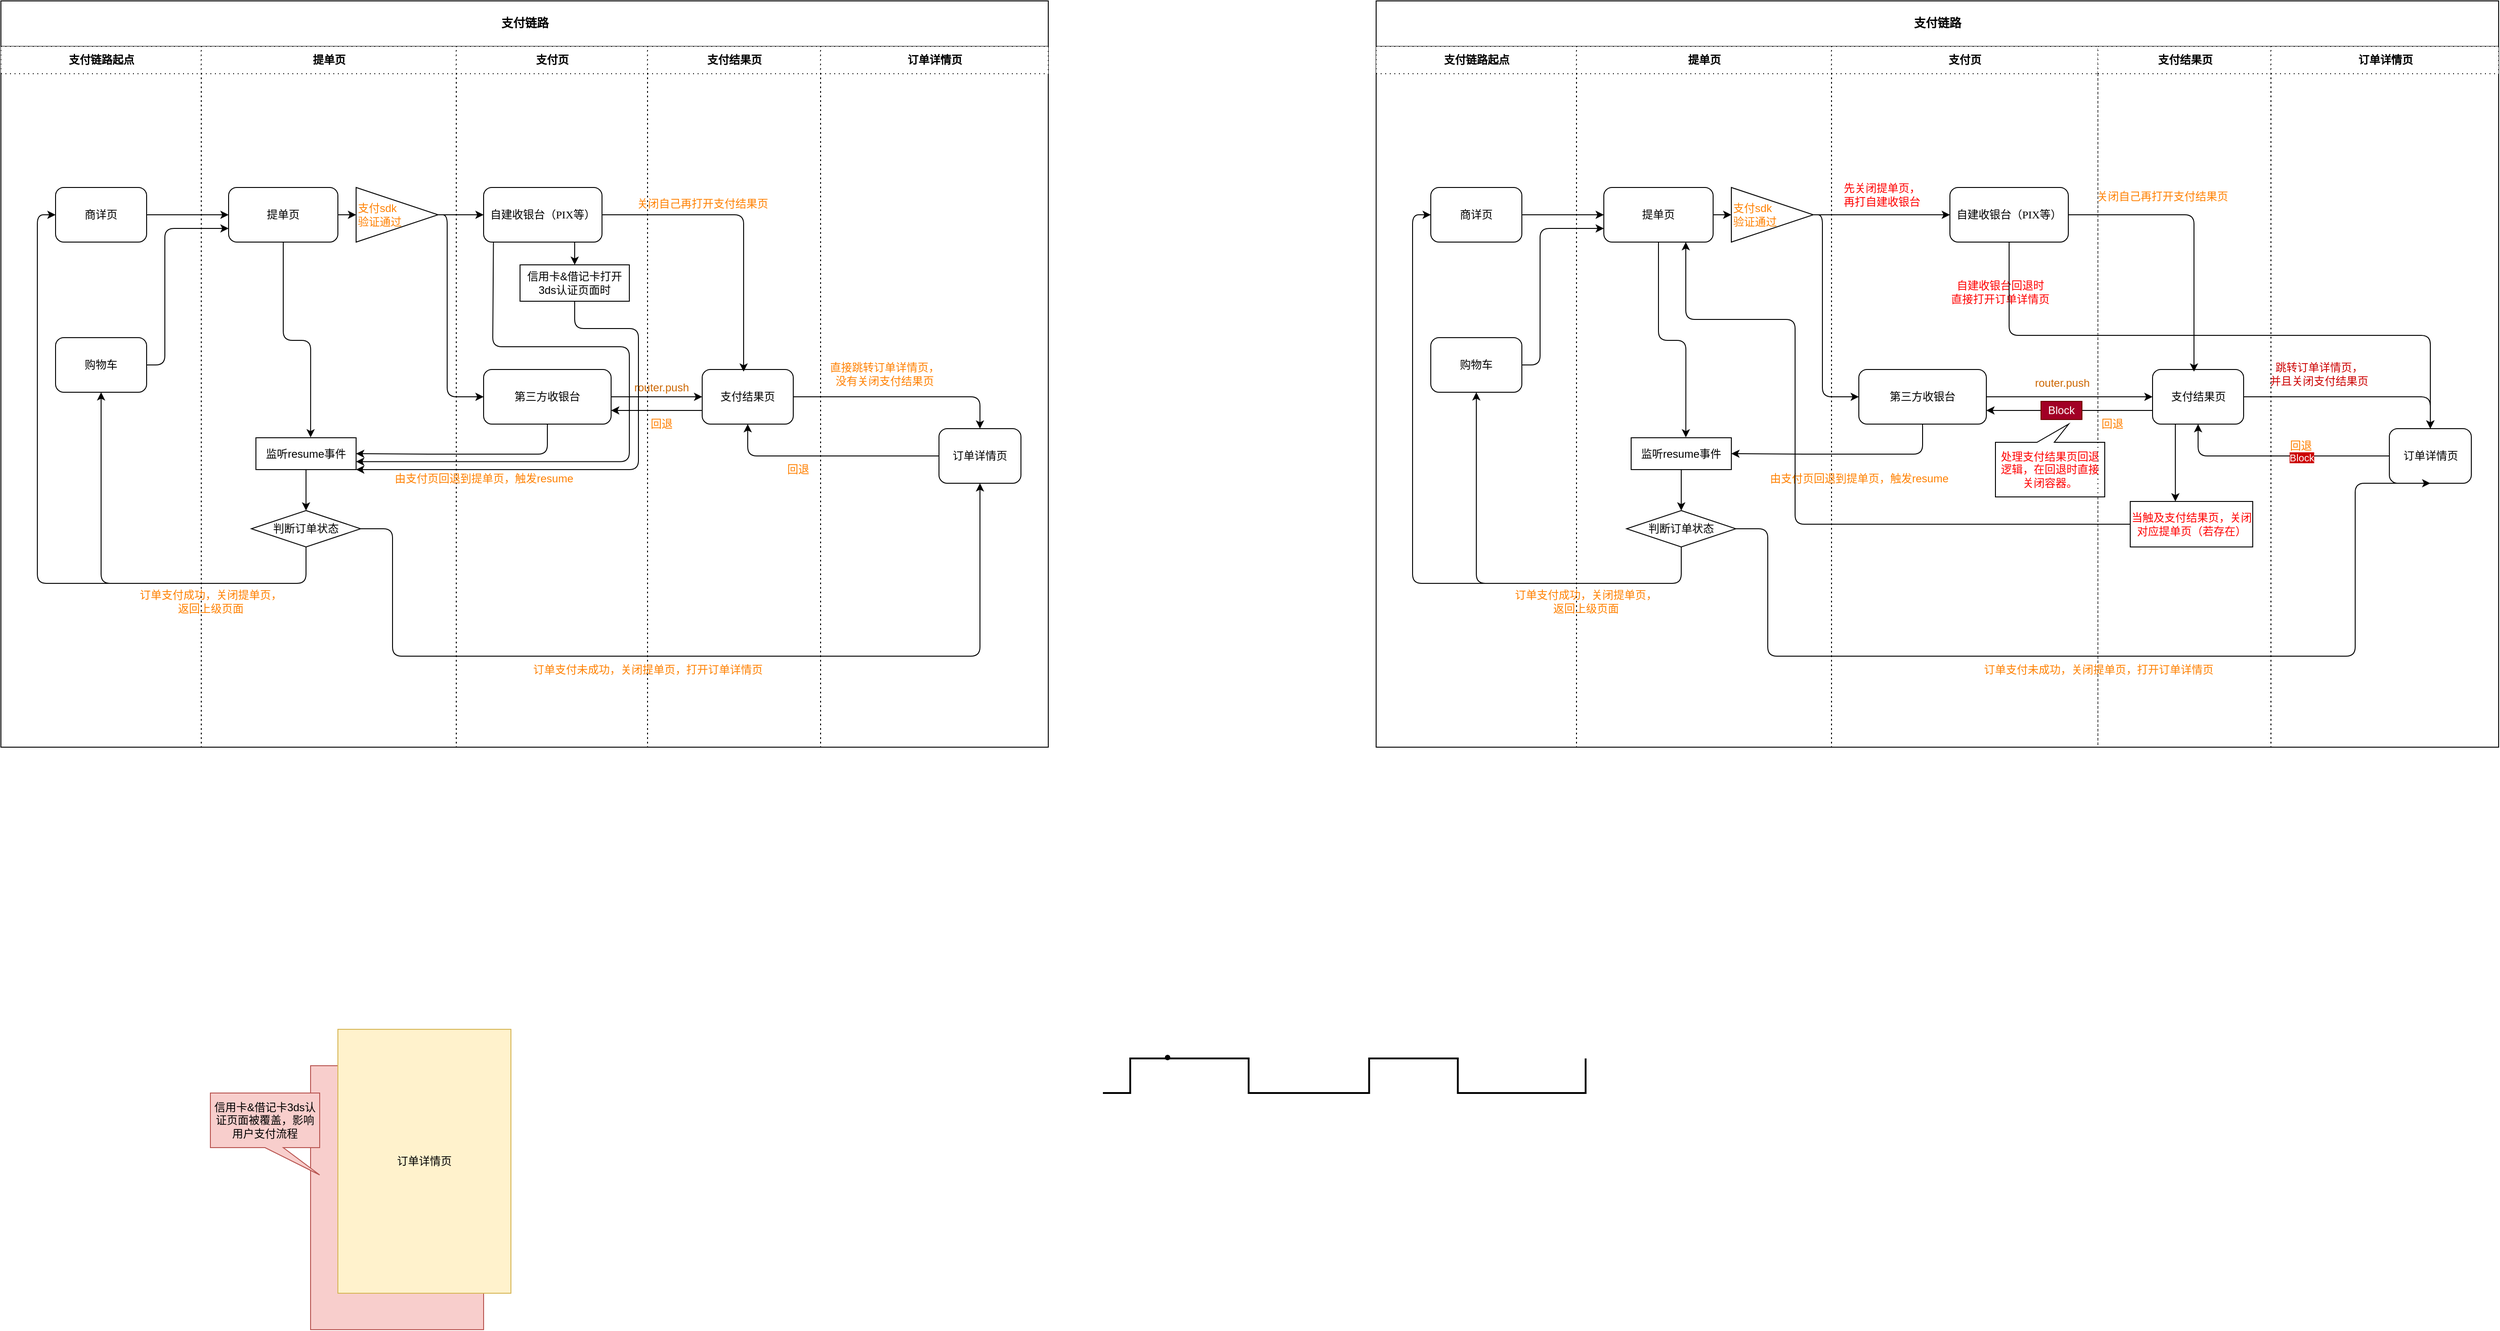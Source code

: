 <mxfile version="21.6.9" type="github">
  <diagram name="Page-1" id="74e2e168-ea6b-b213-b513-2b3c1d86103e">
    <mxGraphModel dx="1365" dy="828" grid="0" gridSize="10" guides="0" tooltips="1" connect="1" arrows="1" fold="1" page="1" pageScale="1" pageWidth="1100" pageHeight="850" background="none" math="0" shadow="0">
      <root>
        <mxCell id="0" />
        <mxCell id="1" parent="0" />
        <mxCell id="77e6c97f196da883-1" value="&lt;p style=&quot;line-height: 270%;&quot;&gt;&lt;font style=&quot;font-size: 13px;&quot;&gt;支付链路&lt;/font&gt;&lt;/p&gt;" style="swimlane;html=1;childLayout=stackLayout;startSize=50;rounded=0;shadow=0;labelBackgroundColor=none;strokeWidth=1;fontFamily=Verdana;fontSize=8;align=center;" parent="1" vertex="1">
          <mxGeometry x="80" y="150" width="1150" height="820" as="geometry">
            <mxRectangle x="70" y="40" width="70" height="20" as="alternateBounds" />
          </mxGeometry>
        </mxCell>
        <mxCell id="77e6c97f196da883-2" value="支付链路起点" style="swimlane;html=1;startSize=30;dashed=1;dashPattern=1 4;" parent="77e6c97f196da883-1" vertex="1">
          <mxGeometry y="50" width="220" height="770" as="geometry">
            <mxRectangle y="20" width="40" height="730" as="alternateBounds" />
          </mxGeometry>
        </mxCell>
        <mxCell id="77e6c97f196da883-10" value="&lt;font style=&quot;font-size: 12px;&quot;&gt;商详页&lt;/font&gt;" style="rounded=1;whiteSpace=wrap;html=1;shadow=0;labelBackgroundColor=none;strokeWidth=1;fontFamily=Verdana;fontSize=8;align=center;" parent="77e6c97f196da883-2" vertex="1">
          <mxGeometry x="60" y="155" width="100" height="60" as="geometry" />
        </mxCell>
        <mxCell id="P8WrUf40X3M7dqkF6_TZ-1" value="&lt;font style=&quot;font-size: 12px;&quot;&gt;购物车&lt;/font&gt;" style="rounded=1;whiteSpace=wrap;html=1;shadow=0;labelBackgroundColor=none;strokeWidth=1;fontFamily=Verdana;fontSize=8;align=center;" vertex="1" parent="77e6c97f196da883-2">
          <mxGeometry x="60" y="320" width="100" height="60" as="geometry" />
        </mxCell>
        <mxCell id="77e6c97f196da883-3" value="提单页" style="swimlane;html=1;startSize=30;dashed=1;dashPattern=1 4;" parent="77e6c97f196da883-1" vertex="1">
          <mxGeometry x="220" y="50" width="280" height="770" as="geometry" />
        </mxCell>
        <mxCell id="P8WrUf40X3M7dqkF6_TZ-40" style="edgeStyle=orthogonalEdgeStyle;rounded=1;orthogonalLoop=1;jettySize=auto;html=1;exitX=0.5;exitY=1;exitDx=0;exitDy=0;entryX=0.546;entryY=-0.01;entryDx=0;entryDy=0;entryPerimeter=0;" edge="1" parent="77e6c97f196da883-3" source="77e6c97f196da883-11" target="P8WrUf40X3M7dqkF6_TZ-5">
          <mxGeometry relative="1" as="geometry">
            <Array as="points">
              <mxPoint x="90" y="323" />
              <mxPoint x="120" y="323" />
            </Array>
          </mxGeometry>
        </mxCell>
        <mxCell id="77e6c97f196da883-11" value="&lt;font style=&quot;font-size: 12px;&quot;&gt;提单页&lt;/font&gt;" style="rounded=1;whiteSpace=wrap;html=1;shadow=0;labelBackgroundColor=none;strokeWidth=1;fontFamily=Verdana;fontSize=8;align=center;" parent="77e6c97f196da883-3" vertex="1">
          <mxGeometry x="30" y="155" width="120" height="60" as="geometry" />
        </mxCell>
        <mxCell id="P8WrUf40X3M7dqkF6_TZ-7" style="edgeStyle=orthogonalEdgeStyle;rounded=0;orthogonalLoop=1;jettySize=auto;html=1;exitX=0.5;exitY=1;exitDx=0;exitDy=0;entryX=0.5;entryY=0;entryDx=0;entryDy=0;" edge="1" parent="77e6c97f196da883-3" source="P8WrUf40X3M7dqkF6_TZ-5" target="P8WrUf40X3M7dqkF6_TZ-8">
          <mxGeometry relative="1" as="geometry">
            <mxPoint x="79.97" y="400.0" as="targetPoint" />
          </mxGeometry>
        </mxCell>
        <mxCell id="P8WrUf40X3M7dqkF6_TZ-5" value="监听resume事件" style="rounded=0;whiteSpace=wrap;html=1;" vertex="1" parent="77e6c97f196da883-3">
          <mxGeometry x="60" y="430" width="110" height="35" as="geometry" />
        </mxCell>
        <mxCell id="P8WrUf40X3M7dqkF6_TZ-8" value="判断订单状态" style="rhombus;whiteSpace=wrap;html=1;" vertex="1" parent="77e6c97f196da883-3">
          <mxGeometry x="55" y="510" width="120" height="40" as="geometry" />
        </mxCell>
        <mxCell id="P8WrUf40X3M7dqkF6_TZ-12" value="&lt;font color=&quot;#ff8000&quot;&gt;订单支付成功，关闭提单页，&lt;br&gt;返回上级页面&lt;/font&gt;" style="text;html=1;align=center;verticalAlign=middle;resizable=0;points=[];autosize=1;strokeColor=none;fillColor=none;" vertex="1" parent="77e6c97f196da883-3">
          <mxGeometry x="-80" y="590" width="180" height="40" as="geometry" />
        </mxCell>
        <mxCell id="P8WrUf40X3M7dqkF6_TZ-19" value="&lt;font color=&quot;#ff8000&quot;&gt;支付sdk&lt;br&gt;验证通过&lt;/font&gt;" style="triangle;whiteSpace=wrap;html=1;align=left;" vertex="1" parent="77e6c97f196da883-3">
          <mxGeometry x="170" y="155" width="90" height="60" as="geometry" />
        </mxCell>
        <mxCell id="P8WrUf40X3M7dqkF6_TZ-20" style="edgeStyle=orthogonalEdgeStyle;rounded=0;orthogonalLoop=1;jettySize=auto;html=1;exitX=1;exitY=0.5;exitDx=0;exitDy=0;entryX=0;entryY=0.5;entryDx=0;entryDy=0;" edge="1" parent="77e6c97f196da883-3" source="77e6c97f196da883-11" target="P8WrUf40X3M7dqkF6_TZ-19">
          <mxGeometry relative="1" as="geometry" />
        </mxCell>
        <mxCell id="77e6c97f196da883-4" value="支付页" style="swimlane;html=1;startSize=30;dashed=1;dashPattern=1 4;" parent="77e6c97f196da883-1" vertex="1">
          <mxGeometry x="500" y="50" width="210" height="770" as="geometry" />
        </mxCell>
        <mxCell id="P8WrUf40X3M7dqkF6_TZ-47" style="edgeStyle=orthogonalEdgeStyle;rounded=0;orthogonalLoop=1;jettySize=auto;html=1;exitX=0.75;exitY=1;exitDx=0;exitDy=0;entryX=0.5;entryY=0;entryDx=0;entryDy=0;" edge="1" parent="77e6c97f196da883-4" source="77e6c97f196da883-12" target="P8WrUf40X3M7dqkF6_TZ-46">
          <mxGeometry relative="1" as="geometry" />
        </mxCell>
        <mxCell id="77e6c97f196da883-12" value="&lt;font style=&quot;font-size: 12px;&quot;&gt;自建收银台（PIX等）&lt;/font&gt;" style="rounded=1;whiteSpace=wrap;html=1;shadow=0;labelBackgroundColor=none;strokeWidth=1;fontFamily=Verdana;fontSize=8;align=center;" parent="77e6c97f196da883-4" vertex="1">
          <mxGeometry x="30" y="155" width="130" height="60" as="geometry" />
        </mxCell>
        <mxCell id="77e6c97f196da883-14" value="&lt;font style=&quot;font-size: 12px;&quot;&gt;第三方收银台&lt;/font&gt;" style="rounded=1;whiteSpace=wrap;html=1;shadow=0;labelBackgroundColor=none;strokeWidth=1;fontFamily=Verdana;fontSize=8;align=center;" parent="77e6c97f196da883-4" vertex="1">
          <mxGeometry x="30" y="355" width="140" height="60" as="geometry" />
        </mxCell>
        <mxCell id="P8WrUf40X3M7dqkF6_TZ-26" value="&lt;font color=&quot;#ff8000&quot;&gt;由支付页回退到提单页，触发resume&lt;/font&gt;" style="text;html=1;align=center;verticalAlign=middle;resizable=0;points=[];autosize=1;strokeColor=none;fillColor=none;" vertex="1" parent="77e6c97f196da883-4">
          <mxGeometry x="-80" y="460" width="220" height="30" as="geometry" />
        </mxCell>
        <mxCell id="P8WrUf40X3M7dqkF6_TZ-46" value="信用卡&amp;amp;借记卡打开3ds认证页面时" style="rounded=0;whiteSpace=wrap;html=1;" vertex="1" parent="77e6c97f196da883-4">
          <mxGeometry x="70" y="240" width="120" height="40" as="geometry" />
        </mxCell>
        <mxCell id="77e6c97f196da883-5" value="支付结果页" style="swimlane;html=1;startSize=30;dashed=1;dashPattern=1 4;" parent="77e6c97f196da883-1" vertex="1">
          <mxGeometry x="710" y="50" width="190" height="770" as="geometry" />
        </mxCell>
        <mxCell id="77e6c97f196da883-15" value="&lt;font style=&quot;font-size: 12px;&quot;&gt;支付结果页&lt;/font&gt;" style="rounded=1;whiteSpace=wrap;html=1;shadow=0;labelBackgroundColor=none;strokeWidth=1;fontFamily=Verdana;fontSize=8;align=center;" parent="77e6c97f196da883-5" vertex="1">
          <mxGeometry x="60" y="355" width="100" height="60" as="geometry" />
        </mxCell>
        <mxCell id="P8WrUf40X3M7dqkF6_TZ-15" value="&lt;font color=&quot;#ff8000&quot;&gt;订单支付未成功，关闭提单页，打开订单详情页&lt;/font&gt;" style="text;html=1;align=center;verticalAlign=middle;resizable=0;points=[];autosize=1;strokeColor=none;fillColor=none;" vertex="1" parent="77e6c97f196da883-5">
          <mxGeometry x="-140" y="670" width="280" height="30" as="geometry" />
        </mxCell>
        <mxCell id="P8WrUf40X3M7dqkF6_TZ-33" value="&lt;font color=&quot;#ff8000&quot;&gt;回退&lt;/font&gt;" style="text;html=1;align=center;verticalAlign=middle;resizable=0;points=[];autosize=1;strokeColor=none;fillColor=none;" vertex="1" parent="77e6c97f196da883-5">
          <mxGeometry x="140" y="450" width="50" height="30" as="geometry" />
        </mxCell>
        <mxCell id="P8WrUf40X3M7dqkF6_TZ-35" value="&lt;font color=&quot;#ff8000&quot;&gt;回退&lt;/font&gt;" style="text;html=1;align=center;verticalAlign=middle;resizable=0;points=[];autosize=1;strokeColor=none;fillColor=none;" vertex="1" parent="77e6c97f196da883-5">
          <mxGeometry x="-10" y="400" width="50" height="30" as="geometry" />
        </mxCell>
        <mxCell id="P8WrUf40X3M7dqkF6_TZ-45" value="&lt;font color=&quot;#cc6600&quot;&gt;router.push&lt;/font&gt;" style="text;html=1;align=center;verticalAlign=middle;resizable=0;points=[];autosize=1;strokeColor=none;fillColor=none;" vertex="1" parent="77e6c97f196da883-5">
          <mxGeometry x="-25" y="360" width="80" height="30" as="geometry" />
        </mxCell>
        <mxCell id="77e6c97f196da883-6" value="订单详情页" style="swimlane;html=1;startSize=30;dashed=1;dashPattern=1 4;" parent="77e6c97f196da883-1" vertex="1">
          <mxGeometry x="900" y="50" width="250" height="770" as="geometry" />
        </mxCell>
        <mxCell id="77e6c97f196da883-18" value="&lt;font style=&quot;font-size: 12px;&quot;&gt;订单详情页&lt;/font&gt;" style="rounded=1;whiteSpace=wrap;html=1;shadow=0;labelBackgroundColor=none;strokeWidth=1;fontFamily=Verdana;fontSize=8;align=center;" parent="77e6c97f196da883-6" vertex="1">
          <mxGeometry x="130" y="420" width="90" height="60" as="geometry" />
        </mxCell>
        <mxCell id="P8WrUf40X3M7dqkF6_TZ-31" value="&lt;font color=&quot;#ff8000&quot;&gt;直接跳转订单详情页，&lt;br&gt;没有关闭支付结果页&lt;/font&gt;" style="text;html=1;align=center;verticalAlign=middle;resizable=0;points=[];autosize=1;strokeColor=none;fillColor=none;" vertex="1" parent="77e6c97f196da883-6">
          <mxGeometry y="340" width="140" height="40" as="geometry" />
        </mxCell>
        <mxCell id="P8WrUf40X3M7dqkF6_TZ-2" style="edgeStyle=orthogonalEdgeStyle;rounded=1;orthogonalLoop=1;jettySize=auto;html=1;exitX=1;exitY=0.5;exitDx=0;exitDy=0;entryX=0;entryY=0.5;entryDx=0;entryDy=0;" edge="1" parent="77e6c97f196da883-1" source="77e6c97f196da883-10" target="77e6c97f196da883-11">
          <mxGeometry relative="1" as="geometry" />
        </mxCell>
        <mxCell id="P8WrUf40X3M7dqkF6_TZ-3" style="edgeStyle=orthogonalEdgeStyle;rounded=1;orthogonalLoop=1;jettySize=auto;html=1;entryX=0;entryY=0.75;entryDx=0;entryDy=0;" edge="1" parent="77e6c97f196da883-1" source="P8WrUf40X3M7dqkF6_TZ-1" target="77e6c97f196da883-11">
          <mxGeometry relative="1" as="geometry">
            <Array as="points">
              <mxPoint x="180" y="400" />
              <mxPoint x="180" y="250" />
            </Array>
          </mxGeometry>
        </mxCell>
        <mxCell id="P8WrUf40X3M7dqkF6_TZ-9" style="edgeStyle=orthogonalEdgeStyle;rounded=1;orthogonalLoop=1;jettySize=auto;html=1;exitX=0.5;exitY=1;exitDx=0;exitDy=0;entryX=0.5;entryY=1;entryDx=0;entryDy=0;" edge="1" parent="77e6c97f196da883-1" source="P8WrUf40X3M7dqkF6_TZ-8" target="P8WrUf40X3M7dqkF6_TZ-1">
          <mxGeometry relative="1" as="geometry">
            <Array as="points">
              <mxPoint x="275" y="640" />
              <mxPoint x="80" y="640" />
            </Array>
          </mxGeometry>
        </mxCell>
        <mxCell id="P8WrUf40X3M7dqkF6_TZ-21" style="edgeStyle=orthogonalEdgeStyle;rounded=1;orthogonalLoop=1;jettySize=auto;html=1;entryX=1;entryY=0.5;entryDx=0;entryDy=0;" edge="1" parent="77e6c97f196da883-1" source="77e6c97f196da883-14" target="P8WrUf40X3M7dqkF6_TZ-5">
          <mxGeometry relative="1" as="geometry">
            <Array as="points">
              <mxPoint x="600" y="498" />
              <mxPoint x="460" y="498" />
            </Array>
          </mxGeometry>
        </mxCell>
        <mxCell id="P8WrUf40X3M7dqkF6_TZ-28" style="edgeStyle=orthogonalEdgeStyle;rounded=0;orthogonalLoop=1;jettySize=auto;html=1;" edge="1" parent="77e6c97f196da883-1" source="77e6c97f196da883-14" target="77e6c97f196da883-15">
          <mxGeometry relative="1" as="geometry" />
        </mxCell>
        <mxCell id="P8WrUf40X3M7dqkF6_TZ-29" style="edgeStyle=orthogonalEdgeStyle;rounded=1;orthogonalLoop=1;jettySize=auto;html=1;exitX=1;exitY=0.5;exitDx=0;exitDy=0;entryX=0.455;entryY=0.039;entryDx=0;entryDy=0;entryPerimeter=0;" edge="1" parent="77e6c97f196da883-1" source="77e6c97f196da883-12" target="77e6c97f196da883-15">
          <mxGeometry relative="1" as="geometry" />
        </mxCell>
        <mxCell id="P8WrUf40X3M7dqkF6_TZ-14" style="edgeStyle=orthogonalEdgeStyle;rounded=1;orthogonalLoop=1;jettySize=auto;html=1;exitX=1;exitY=0.5;exitDx=0;exitDy=0;entryX=0.5;entryY=1;entryDx=0;entryDy=0;" edge="1" parent="77e6c97f196da883-1" source="P8WrUf40X3M7dqkF6_TZ-8" target="77e6c97f196da883-18">
          <mxGeometry relative="1" as="geometry">
            <mxPoint x="420.03" y="520.0" as="sourcePoint" />
            <mxPoint x="780" y="540" as="targetPoint" />
            <Array as="points">
              <mxPoint x="430" y="580" />
              <mxPoint x="430" y="720" />
              <mxPoint x="1075" y="720" />
            </Array>
          </mxGeometry>
        </mxCell>
        <mxCell id="P8WrUf40X3M7dqkF6_TZ-32" style="edgeStyle=orthogonalEdgeStyle;rounded=1;orthogonalLoop=1;jettySize=auto;html=1;" edge="1" parent="77e6c97f196da883-1" source="77e6c97f196da883-18" target="77e6c97f196da883-15">
          <mxGeometry relative="1" as="geometry" />
        </mxCell>
        <mxCell id="P8WrUf40X3M7dqkF6_TZ-25" style="edgeStyle=orthogonalEdgeStyle;rounded=1;orthogonalLoop=1;jettySize=auto;html=1;exitX=0.083;exitY=1.03;exitDx=0;exitDy=0;entryX=1;entryY=0.75;entryDx=0;entryDy=0;exitPerimeter=0;" edge="1" parent="77e6c97f196da883-1" source="77e6c97f196da883-12" target="P8WrUf40X3M7dqkF6_TZ-5">
          <mxGeometry relative="1" as="geometry">
            <mxPoint x="510.0" y="265" as="sourcePoint" />
            <mxPoint x="320" y="506.25" as="targetPoint" />
            <Array as="points">
              <mxPoint x="541" y="265" />
              <mxPoint x="540" y="380" />
              <mxPoint x="690" y="380" />
              <mxPoint x="690" y="506" />
            </Array>
          </mxGeometry>
        </mxCell>
        <mxCell id="P8WrUf40X3M7dqkF6_TZ-38" style="edgeStyle=orthogonalEdgeStyle;rounded=0;orthogonalLoop=1;jettySize=auto;html=1;entryX=0;entryY=0.5;entryDx=0;entryDy=0;" edge="1" parent="77e6c97f196da883-1" source="P8WrUf40X3M7dqkF6_TZ-19" target="77e6c97f196da883-12">
          <mxGeometry relative="1" as="geometry" />
        </mxCell>
        <mxCell id="P8WrUf40X3M7dqkF6_TZ-39" style="edgeStyle=orthogonalEdgeStyle;rounded=1;orthogonalLoop=1;jettySize=auto;html=1;exitX=1;exitY=0.5;exitDx=0;exitDy=0;entryX=0;entryY=0.5;entryDx=0;entryDy=0;" edge="1" parent="77e6c97f196da883-1" source="P8WrUf40X3M7dqkF6_TZ-19" target="77e6c97f196da883-14">
          <mxGeometry relative="1" as="geometry">
            <Array as="points">
              <mxPoint x="490" y="235" />
              <mxPoint x="490" y="435" />
            </Array>
          </mxGeometry>
        </mxCell>
        <mxCell id="P8WrUf40X3M7dqkF6_TZ-41" style="edgeStyle=orthogonalEdgeStyle;rounded=0;orthogonalLoop=1;jettySize=auto;html=1;exitX=0;exitY=0.75;exitDx=0;exitDy=0;entryX=1;entryY=0.75;entryDx=0;entryDy=0;" edge="1" parent="77e6c97f196da883-1" source="77e6c97f196da883-15" target="77e6c97f196da883-14">
          <mxGeometry relative="1" as="geometry" />
        </mxCell>
        <mxCell id="P8WrUf40X3M7dqkF6_TZ-42" style="edgeStyle=orthogonalEdgeStyle;rounded=1;orthogonalLoop=1;jettySize=auto;html=1;exitX=1;exitY=0.5;exitDx=0;exitDy=0;entryX=0.5;entryY=0;entryDx=0;entryDy=0;" edge="1" parent="77e6c97f196da883-1" source="77e6c97f196da883-15" target="77e6c97f196da883-18">
          <mxGeometry relative="1" as="geometry" />
        </mxCell>
        <mxCell id="P8WrUf40X3M7dqkF6_TZ-48" style="edgeStyle=orthogonalEdgeStyle;rounded=1;orthogonalLoop=1;jettySize=auto;html=1;exitX=0.5;exitY=1;exitDx=0;exitDy=0;entryX=1;entryY=1;entryDx=0;entryDy=0;" edge="1" parent="77e6c97f196da883-1" source="P8WrUf40X3M7dqkF6_TZ-46" target="P8WrUf40X3M7dqkF6_TZ-5">
          <mxGeometry relative="1" as="geometry">
            <Array as="points">
              <mxPoint x="630" y="360" />
              <mxPoint x="700" y="360" />
              <mxPoint x="700" y="515" />
            </Array>
          </mxGeometry>
        </mxCell>
        <mxCell id="P8WrUf40X3M7dqkF6_TZ-43" value="" style="endArrow=classic;html=1;rounded=1;entryX=0;entryY=0.5;entryDx=0;entryDy=0;" edge="1" parent="1" target="77e6c97f196da883-10">
          <mxGeometry width="50" height="50" relative="1" as="geometry">
            <mxPoint x="200" y="790" as="sourcePoint" />
            <mxPoint x="610" y="550" as="targetPoint" />
            <Array as="points">
              <mxPoint x="120" y="790" />
              <mxPoint x="120" y="385" />
            </Array>
          </mxGeometry>
        </mxCell>
        <mxCell id="P8WrUf40X3M7dqkF6_TZ-44" value="&lt;font color=&quot;#ff8000&quot;&gt;关闭自己再打开支付结果页&lt;/font&gt;" style="text;html=1;align=center;verticalAlign=middle;resizable=0;points=[];autosize=1;strokeColor=none;fillColor=none;" vertex="1" parent="1">
          <mxGeometry x="765" y="358" width="170" height="30" as="geometry" />
        </mxCell>
        <mxCell id="P8WrUf40X3M7dqkF6_TZ-49" value="" style="rounded=0;whiteSpace=wrap;html=1;fillColor=#f8cecc;strokeColor=#b85450;" vertex="1" parent="1">
          <mxGeometry x="420" y="1320" width="190" height="290" as="geometry" />
        </mxCell>
        <mxCell id="P8WrUf40X3M7dqkF6_TZ-50" value="订单详情页" style="rounded=0;whiteSpace=wrap;html=1;fillColor=#fff2cc;strokeColor=#d6b656;" vertex="1" parent="1">
          <mxGeometry x="450" y="1280" width="190" height="290" as="geometry" />
        </mxCell>
        <mxCell id="P8WrUf40X3M7dqkF6_TZ-51" value="信用卡&amp;amp;借记卡3ds认证页面被覆盖，影响用户支付流程" style="shape=callout;whiteSpace=wrap;html=1;perimeter=calloutPerimeter;rotation=0;position2=1;fillColor=#f8cecc;strokeColor=#b85450;" vertex="1" parent="1">
          <mxGeometry x="310" y="1350" width="120" height="90" as="geometry" />
        </mxCell>
        <mxCell id="P8WrUf40X3M7dqkF6_TZ-94" value="" style="endArrow=classic;html=1;rounded=1;entryX=0;entryY=0.5;entryDx=0;entryDy=0;" edge="1" parent="1" target="P8WrUf40X3M7dqkF6_TZ-54">
          <mxGeometry width="50" height="50" relative="1" as="geometry">
            <mxPoint x="1710" y="790" as="sourcePoint" />
            <mxPoint x="2120" y="550" as="targetPoint" />
            <Array as="points">
              <mxPoint x="1630" y="790" />
              <mxPoint x="1630" y="385" />
            </Array>
          </mxGeometry>
        </mxCell>
        <mxCell id="P8WrUf40X3M7dqkF6_TZ-52" value="&lt;p style=&quot;line-height: 270%;&quot;&gt;&lt;font style=&quot;font-size: 13px;&quot;&gt;支付链路&lt;/font&gt;&lt;/p&gt;" style="swimlane;html=1;childLayout=stackLayout;startSize=50;rounded=0;shadow=0;labelBackgroundColor=none;strokeWidth=1;fontFamily=Verdana;fontSize=8;align=center;" vertex="1" parent="1">
          <mxGeometry x="1590" y="150" width="1232.5" height="820" as="geometry">
            <mxRectangle x="70" y="40" width="70" height="20" as="alternateBounds" />
          </mxGeometry>
        </mxCell>
        <mxCell id="P8WrUf40X3M7dqkF6_TZ-91" style="edgeStyle=orthogonalEdgeStyle;rounded=0;orthogonalLoop=1;jettySize=auto;html=1;exitX=0;exitY=0.75;exitDx=0;exitDy=0;entryX=1;entryY=0.75;entryDx=0;entryDy=0;" edge="1" parent="P8WrUf40X3M7dqkF6_TZ-52" source="P8WrUf40X3M7dqkF6_TZ-72" target="P8WrUf40X3M7dqkF6_TZ-68">
          <mxGeometry relative="1" as="geometry">
            <Array as="points">
              <mxPoint x="760" y="450" />
              <mxPoint x="760" y="450" />
            </Array>
          </mxGeometry>
        </mxCell>
        <mxCell id="P8WrUf40X3M7dqkF6_TZ-53" value="支付链路起点" style="swimlane;html=1;startSize=30;dashed=1;dashPattern=1 4;" vertex="1" parent="P8WrUf40X3M7dqkF6_TZ-52">
          <mxGeometry y="50" width="220" height="770" as="geometry">
            <mxRectangle y="20" width="40" height="730" as="alternateBounds" />
          </mxGeometry>
        </mxCell>
        <mxCell id="P8WrUf40X3M7dqkF6_TZ-54" value="&lt;font style=&quot;font-size: 12px;&quot;&gt;商详页&lt;/font&gt;" style="rounded=1;whiteSpace=wrap;html=1;shadow=0;labelBackgroundColor=none;strokeWidth=1;fontFamily=Verdana;fontSize=8;align=center;" vertex="1" parent="P8WrUf40X3M7dqkF6_TZ-53">
          <mxGeometry x="60" y="155" width="100" height="60" as="geometry" />
        </mxCell>
        <mxCell id="P8WrUf40X3M7dqkF6_TZ-55" value="&lt;font style=&quot;font-size: 12px;&quot;&gt;购物车&lt;/font&gt;" style="rounded=1;whiteSpace=wrap;html=1;shadow=0;labelBackgroundColor=none;strokeWidth=1;fontFamily=Verdana;fontSize=8;align=center;" vertex="1" parent="P8WrUf40X3M7dqkF6_TZ-53">
          <mxGeometry x="60" y="320" width="100" height="60" as="geometry" />
        </mxCell>
        <mxCell id="P8WrUf40X3M7dqkF6_TZ-56" value="提单页" style="swimlane;html=1;startSize=30;dashed=1;dashPattern=1 4;" vertex="1" parent="P8WrUf40X3M7dqkF6_TZ-52">
          <mxGeometry x="220" y="50" width="280" height="770" as="geometry" />
        </mxCell>
        <mxCell id="P8WrUf40X3M7dqkF6_TZ-57" style="edgeStyle=orthogonalEdgeStyle;rounded=1;orthogonalLoop=1;jettySize=auto;html=1;exitX=0.5;exitY=1;exitDx=0;exitDy=0;entryX=0.546;entryY=-0.01;entryDx=0;entryDy=0;entryPerimeter=0;" edge="1" parent="P8WrUf40X3M7dqkF6_TZ-56" source="P8WrUf40X3M7dqkF6_TZ-58" target="P8WrUf40X3M7dqkF6_TZ-60">
          <mxGeometry relative="1" as="geometry">
            <Array as="points">
              <mxPoint x="90" y="323" />
              <mxPoint x="120" y="323" />
            </Array>
          </mxGeometry>
        </mxCell>
        <mxCell id="P8WrUf40X3M7dqkF6_TZ-58" value="&lt;font style=&quot;font-size: 12px;&quot;&gt;提单页&lt;/font&gt;" style="rounded=1;whiteSpace=wrap;html=1;shadow=0;labelBackgroundColor=none;strokeWidth=1;fontFamily=Verdana;fontSize=8;align=center;" vertex="1" parent="P8WrUf40X3M7dqkF6_TZ-56">
          <mxGeometry x="30" y="155" width="120" height="60" as="geometry" />
        </mxCell>
        <mxCell id="P8WrUf40X3M7dqkF6_TZ-59" style="edgeStyle=orthogonalEdgeStyle;rounded=0;orthogonalLoop=1;jettySize=auto;html=1;exitX=0.5;exitY=1;exitDx=0;exitDy=0;entryX=0.5;entryY=0;entryDx=0;entryDy=0;" edge="1" parent="P8WrUf40X3M7dqkF6_TZ-56" source="P8WrUf40X3M7dqkF6_TZ-60" target="P8WrUf40X3M7dqkF6_TZ-61">
          <mxGeometry relative="1" as="geometry">
            <mxPoint x="79.97" y="400.0" as="targetPoint" />
          </mxGeometry>
        </mxCell>
        <mxCell id="P8WrUf40X3M7dqkF6_TZ-60" value="监听resume事件" style="rounded=0;whiteSpace=wrap;html=1;" vertex="1" parent="P8WrUf40X3M7dqkF6_TZ-56">
          <mxGeometry x="60" y="430" width="110" height="35" as="geometry" />
        </mxCell>
        <mxCell id="P8WrUf40X3M7dqkF6_TZ-61" value="判断订单状态" style="rhombus;whiteSpace=wrap;html=1;" vertex="1" parent="P8WrUf40X3M7dqkF6_TZ-56">
          <mxGeometry x="55" y="510" width="120" height="40" as="geometry" />
        </mxCell>
        <mxCell id="P8WrUf40X3M7dqkF6_TZ-62" value="&lt;font color=&quot;#ff8000&quot;&gt;订单支付成功，关闭提单页，&lt;br&gt;返回上级页面&lt;/font&gt;" style="text;html=1;align=center;verticalAlign=middle;resizable=0;points=[];autosize=1;strokeColor=none;fillColor=none;" vertex="1" parent="P8WrUf40X3M7dqkF6_TZ-56">
          <mxGeometry x="-80" y="590" width="180" height="40" as="geometry" />
        </mxCell>
        <mxCell id="P8WrUf40X3M7dqkF6_TZ-63" value="&lt;font color=&quot;#ff8000&quot;&gt;支付sdk&lt;br&gt;验证通过&lt;/font&gt;" style="triangle;whiteSpace=wrap;html=1;align=left;" vertex="1" parent="P8WrUf40X3M7dqkF6_TZ-56">
          <mxGeometry x="170" y="155" width="90" height="60" as="geometry" />
        </mxCell>
        <mxCell id="P8WrUf40X3M7dqkF6_TZ-64" style="edgeStyle=orthogonalEdgeStyle;rounded=0;orthogonalLoop=1;jettySize=auto;html=1;exitX=1;exitY=0.5;exitDx=0;exitDy=0;entryX=0;entryY=0.5;entryDx=0;entryDy=0;" edge="1" parent="P8WrUf40X3M7dqkF6_TZ-56" source="P8WrUf40X3M7dqkF6_TZ-58" target="P8WrUf40X3M7dqkF6_TZ-63">
          <mxGeometry relative="1" as="geometry" />
        </mxCell>
        <mxCell id="P8WrUf40X3M7dqkF6_TZ-65" value="支付页" style="swimlane;html=1;startSize=30;dashed=1;dashPattern=1 4;" vertex="1" parent="P8WrUf40X3M7dqkF6_TZ-52">
          <mxGeometry x="500" y="50" width="292.5" height="770" as="geometry" />
        </mxCell>
        <mxCell id="P8WrUf40X3M7dqkF6_TZ-67" value="&lt;font style=&quot;font-size: 12px;&quot;&gt;自建收银台（PIX等）&lt;/font&gt;" style="rounded=1;whiteSpace=wrap;html=1;shadow=0;labelBackgroundColor=none;strokeWidth=1;fontFamily=Verdana;fontSize=8;align=center;" vertex="1" parent="P8WrUf40X3M7dqkF6_TZ-65">
          <mxGeometry x="130" y="155" width="130" height="60" as="geometry" />
        </mxCell>
        <mxCell id="P8WrUf40X3M7dqkF6_TZ-68" value="&lt;font style=&quot;font-size: 12px;&quot;&gt;第三方收银台&lt;/font&gt;" style="rounded=1;whiteSpace=wrap;html=1;shadow=0;labelBackgroundColor=none;strokeWidth=1;fontFamily=Verdana;fontSize=8;align=center;" vertex="1" parent="P8WrUf40X3M7dqkF6_TZ-65">
          <mxGeometry x="30" y="355" width="140" height="60" as="geometry" />
        </mxCell>
        <mxCell id="P8WrUf40X3M7dqkF6_TZ-69" value="&lt;font color=&quot;#ff8000&quot;&gt;由支付页回退到提单页，触发resume&lt;/font&gt;" style="text;html=1;align=center;verticalAlign=middle;resizable=0;points=[];autosize=1;strokeColor=none;fillColor=none;" vertex="1" parent="P8WrUf40X3M7dqkF6_TZ-65">
          <mxGeometry x="-80" y="460" width="220" height="30" as="geometry" />
        </mxCell>
        <mxCell id="P8WrUf40X3M7dqkF6_TZ-96" value="&lt;font color=&quot;#ff0000&quot;&gt;处理支付结果页回退逻辑，在回退时直接关闭容器。&lt;/font&gt;" style="shape=callout;whiteSpace=wrap;html=1;perimeter=calloutPerimeter;position2=0.67;base=19;size=20;position=0.38;flipV=1;" vertex="1" parent="P8WrUf40X3M7dqkF6_TZ-65">
          <mxGeometry x="180" y="415" width="120" height="80" as="geometry" />
        </mxCell>
        <mxCell id="P8WrUf40X3M7dqkF6_TZ-100" value="Block" style="rounded=0;whiteSpace=wrap;html=1;fillColor=#a20025;fontColor=#ffffff;strokeColor=#6F0000;" vertex="1" parent="P8WrUf40X3M7dqkF6_TZ-65">
          <mxGeometry x="230" y="390" width="45" height="20" as="geometry" />
        </mxCell>
        <mxCell id="P8WrUf40X3M7dqkF6_TZ-101" value="&lt;font color=&quot;#ff0000&quot;&gt;先关闭提单页，&lt;br&gt;再打自建收银台&lt;/font&gt;" style="text;html=1;align=center;verticalAlign=middle;resizable=0;points=[];autosize=1;strokeColor=none;fillColor=none;" vertex="1" parent="P8WrUf40X3M7dqkF6_TZ-65">
          <mxGeometry y="143" width="110" height="40" as="geometry" />
        </mxCell>
        <mxCell id="P8WrUf40X3M7dqkF6_TZ-103" value="&lt;font color=&quot;#ff0000&quot;&gt;自建收银台回退时&lt;br&gt;直接打开订单详情页&lt;/font&gt;" style="text;html=1;align=center;verticalAlign=middle;resizable=0;points=[];autosize=1;strokeColor=none;fillColor=none;" vertex="1" parent="P8WrUf40X3M7dqkF6_TZ-65">
          <mxGeometry x="120" y="250" width="130" height="40" as="geometry" />
        </mxCell>
        <mxCell id="P8WrUf40X3M7dqkF6_TZ-76" value="&lt;font color=&quot;#cc6600&quot;&gt;router.push&lt;/font&gt;" style="text;html=1;align=center;verticalAlign=middle;resizable=0;points=[];autosize=1;strokeColor=none;fillColor=none;" vertex="1" parent="P8WrUf40X3M7dqkF6_TZ-65">
          <mxGeometry x="212.5" y="355" width="80" height="30" as="geometry" />
        </mxCell>
        <mxCell id="P8WrUf40X3M7dqkF6_TZ-71" value="支付结果页" style="swimlane;html=1;startSize=30;dashed=1;dashPattern=1 4;" vertex="1" parent="P8WrUf40X3M7dqkF6_TZ-52">
          <mxGeometry x="792.5" y="50" width="190" height="770" as="geometry" />
        </mxCell>
        <mxCell id="P8WrUf40X3M7dqkF6_TZ-105" style="edgeStyle=orthogonalEdgeStyle;rounded=0;orthogonalLoop=1;jettySize=auto;html=1;exitX=0.25;exitY=1;exitDx=0;exitDy=0;" edge="1" parent="P8WrUf40X3M7dqkF6_TZ-71" source="P8WrUf40X3M7dqkF6_TZ-72">
          <mxGeometry relative="1" as="geometry">
            <mxPoint x="85.071" y="500" as="targetPoint" />
          </mxGeometry>
        </mxCell>
        <mxCell id="P8WrUf40X3M7dqkF6_TZ-72" value="&lt;font style=&quot;font-size: 12px;&quot;&gt;支付结果页&lt;/font&gt;" style="rounded=1;whiteSpace=wrap;html=1;shadow=0;labelBackgroundColor=none;strokeWidth=1;fontFamily=Verdana;fontSize=8;align=center;" vertex="1" parent="P8WrUf40X3M7dqkF6_TZ-71">
          <mxGeometry x="60" y="355" width="100" height="60" as="geometry" />
        </mxCell>
        <mxCell id="P8WrUf40X3M7dqkF6_TZ-73" value="&lt;font color=&quot;#ff8000&quot;&gt;订单支付未成功，关闭提单页，打开订单详情页&lt;/font&gt;" style="text;html=1;align=center;verticalAlign=middle;resizable=0;points=[];autosize=1;strokeColor=none;fillColor=none;" vertex="1" parent="P8WrUf40X3M7dqkF6_TZ-71">
          <mxGeometry x="-140" y="670" width="280" height="30" as="geometry" />
        </mxCell>
        <mxCell id="P8WrUf40X3M7dqkF6_TZ-75" value="&lt;font color=&quot;#ff8000&quot;&gt;回退&lt;/font&gt;" style="text;html=1;align=center;verticalAlign=middle;resizable=0;points=[];autosize=1;strokeColor=none;fillColor=none;" vertex="1" parent="P8WrUf40X3M7dqkF6_TZ-71">
          <mxGeometry x="-10" y="400" width="50" height="30" as="geometry" />
        </mxCell>
        <mxCell id="P8WrUf40X3M7dqkF6_TZ-95" value="&lt;font color=&quot;#ff8000&quot;&gt;关闭自己再打开支付结果页&lt;/font&gt;" style="text;html=1;align=center;verticalAlign=middle;resizable=0;points=[];autosize=1;strokeColor=none;fillColor=none;" vertex="1" parent="P8WrUf40X3M7dqkF6_TZ-71">
          <mxGeometry x="-15" y="150" width="170" height="30" as="geometry" />
        </mxCell>
        <mxCell id="P8WrUf40X3M7dqkF6_TZ-106" value="&lt;font color=&quot;#ff0000&quot;&gt;当触及支付结果页，关闭对应提单页（若存在）&lt;/font&gt;" style="rounded=0;whiteSpace=wrap;html=1;" vertex="1" parent="P8WrUf40X3M7dqkF6_TZ-71">
          <mxGeometry x="35.5" y="500" width="134.5" height="50" as="geometry" />
        </mxCell>
        <mxCell id="P8WrUf40X3M7dqkF6_TZ-77" value="订单详情页" style="swimlane;html=1;startSize=30;dashed=1;dashPattern=1 4;" vertex="1" parent="P8WrUf40X3M7dqkF6_TZ-52">
          <mxGeometry x="982.5" y="50" width="250" height="770" as="geometry" />
        </mxCell>
        <mxCell id="P8WrUf40X3M7dqkF6_TZ-78" value="&lt;font style=&quot;font-size: 12px;&quot;&gt;订单详情页&lt;/font&gt;" style="rounded=1;whiteSpace=wrap;html=1;shadow=0;labelBackgroundColor=none;strokeWidth=1;fontFamily=Verdana;fontSize=8;align=center;" vertex="1" parent="P8WrUf40X3M7dqkF6_TZ-77">
          <mxGeometry x="130" y="420" width="90" height="60" as="geometry" />
        </mxCell>
        <mxCell id="P8WrUf40X3M7dqkF6_TZ-79" value="&lt;font color=&quot;#cc0000&quot;&gt;跳转订单详情页，&lt;br&gt;并且关闭支付结果页&lt;/font&gt;" style="text;html=1;align=center;verticalAlign=middle;resizable=0;points=[];autosize=1;strokeColor=none;fillColor=none;" vertex="1" parent="P8WrUf40X3M7dqkF6_TZ-77">
          <mxGeometry x="-12.5" y="340" width="130" height="40" as="geometry" />
        </mxCell>
        <mxCell id="P8WrUf40X3M7dqkF6_TZ-74" value="&lt;font color=&quot;#ff8000&quot;&gt;回退&lt;/font&gt;" style="text;html=1;align=center;verticalAlign=middle;resizable=0;points=[];autosize=1;strokeColor=none;fillColor=none;" vertex="1" parent="P8WrUf40X3M7dqkF6_TZ-77">
          <mxGeometry x="7.5" y="424" width="50" height="30" as="geometry" />
        </mxCell>
        <mxCell id="P8WrUf40X3M7dqkF6_TZ-80" style="edgeStyle=orthogonalEdgeStyle;rounded=1;orthogonalLoop=1;jettySize=auto;html=1;exitX=1;exitY=0.5;exitDx=0;exitDy=0;entryX=0;entryY=0.5;entryDx=0;entryDy=0;" edge="1" parent="P8WrUf40X3M7dqkF6_TZ-52" source="P8WrUf40X3M7dqkF6_TZ-54" target="P8WrUf40X3M7dqkF6_TZ-58">
          <mxGeometry relative="1" as="geometry" />
        </mxCell>
        <mxCell id="P8WrUf40X3M7dqkF6_TZ-81" style="edgeStyle=orthogonalEdgeStyle;rounded=1;orthogonalLoop=1;jettySize=auto;html=1;entryX=0;entryY=0.75;entryDx=0;entryDy=0;" edge="1" parent="P8WrUf40X3M7dqkF6_TZ-52" source="P8WrUf40X3M7dqkF6_TZ-55" target="P8WrUf40X3M7dqkF6_TZ-58">
          <mxGeometry relative="1" as="geometry">
            <Array as="points">
              <mxPoint x="180" y="400" />
              <mxPoint x="180" y="250" />
            </Array>
          </mxGeometry>
        </mxCell>
        <mxCell id="P8WrUf40X3M7dqkF6_TZ-82" style="edgeStyle=orthogonalEdgeStyle;rounded=1;orthogonalLoop=1;jettySize=auto;html=1;exitX=0.5;exitY=1;exitDx=0;exitDy=0;entryX=0.5;entryY=1;entryDx=0;entryDy=0;" edge="1" parent="P8WrUf40X3M7dqkF6_TZ-52" source="P8WrUf40X3M7dqkF6_TZ-61" target="P8WrUf40X3M7dqkF6_TZ-55">
          <mxGeometry relative="1" as="geometry">
            <Array as="points">
              <mxPoint x="275" y="640" />
              <mxPoint x="80" y="640" />
            </Array>
          </mxGeometry>
        </mxCell>
        <mxCell id="P8WrUf40X3M7dqkF6_TZ-83" style="edgeStyle=orthogonalEdgeStyle;rounded=1;orthogonalLoop=1;jettySize=auto;html=1;entryX=1;entryY=0.5;entryDx=0;entryDy=0;" edge="1" parent="P8WrUf40X3M7dqkF6_TZ-52" source="P8WrUf40X3M7dqkF6_TZ-68" target="P8WrUf40X3M7dqkF6_TZ-60">
          <mxGeometry relative="1" as="geometry">
            <Array as="points">
              <mxPoint x="600" y="498" />
              <mxPoint x="460" y="498" />
            </Array>
          </mxGeometry>
        </mxCell>
        <mxCell id="P8WrUf40X3M7dqkF6_TZ-84" style="edgeStyle=orthogonalEdgeStyle;rounded=0;orthogonalLoop=1;jettySize=auto;html=1;" edge="1" parent="P8WrUf40X3M7dqkF6_TZ-52" source="P8WrUf40X3M7dqkF6_TZ-68" target="P8WrUf40X3M7dqkF6_TZ-72">
          <mxGeometry relative="1" as="geometry" />
        </mxCell>
        <mxCell id="P8WrUf40X3M7dqkF6_TZ-85" style="edgeStyle=orthogonalEdgeStyle;rounded=1;orthogonalLoop=1;jettySize=auto;html=1;exitX=1;exitY=0.5;exitDx=0;exitDy=0;entryX=0.455;entryY=0.039;entryDx=0;entryDy=0;entryPerimeter=0;" edge="1" parent="P8WrUf40X3M7dqkF6_TZ-52" source="P8WrUf40X3M7dqkF6_TZ-67" target="P8WrUf40X3M7dqkF6_TZ-72">
          <mxGeometry relative="1" as="geometry" />
        </mxCell>
        <mxCell id="P8WrUf40X3M7dqkF6_TZ-86" style="edgeStyle=orthogonalEdgeStyle;rounded=1;orthogonalLoop=1;jettySize=auto;html=1;exitX=1;exitY=0.5;exitDx=0;exitDy=0;entryX=0.5;entryY=1;entryDx=0;entryDy=0;" edge="1" parent="P8WrUf40X3M7dqkF6_TZ-52" source="P8WrUf40X3M7dqkF6_TZ-61" target="P8WrUf40X3M7dqkF6_TZ-78">
          <mxGeometry relative="1" as="geometry">
            <mxPoint x="420.03" y="520.0" as="sourcePoint" />
            <mxPoint x="780" y="540" as="targetPoint" />
            <Array as="points">
              <mxPoint x="430" y="580" />
              <mxPoint x="430" y="720" />
              <mxPoint x="1075" y="720" />
            </Array>
          </mxGeometry>
        </mxCell>
        <mxCell id="P8WrUf40X3M7dqkF6_TZ-87" style="edgeStyle=orthogonalEdgeStyle;rounded=1;orthogonalLoop=1;jettySize=auto;html=1;" edge="1" parent="P8WrUf40X3M7dqkF6_TZ-52" source="P8WrUf40X3M7dqkF6_TZ-78" target="P8WrUf40X3M7dqkF6_TZ-72">
          <mxGeometry relative="1" as="geometry" />
        </mxCell>
        <mxCell id="P8WrUf40X3M7dqkF6_TZ-108" value="&lt;font color=&quot;#ffffff&quot; style=&quot;background-color: rgb(204, 0, 0);&quot;&gt;Block&lt;/font&gt;" style="edgeLabel;html=1;align=center;verticalAlign=middle;resizable=0;points=[];" vertex="1" connectable="0" parent="P8WrUf40X3M7dqkF6_TZ-87">
          <mxGeometry x="-0.207" y="2" relative="1" as="geometry">
            <mxPoint as="offset" />
          </mxGeometry>
        </mxCell>
        <mxCell id="P8WrUf40X3M7dqkF6_TZ-89" style="edgeStyle=orthogonalEdgeStyle;rounded=0;orthogonalLoop=1;jettySize=auto;html=1;entryX=0;entryY=0.5;entryDx=0;entryDy=0;" edge="1" parent="P8WrUf40X3M7dqkF6_TZ-52" source="P8WrUf40X3M7dqkF6_TZ-63" target="P8WrUf40X3M7dqkF6_TZ-67">
          <mxGeometry relative="1" as="geometry" />
        </mxCell>
        <mxCell id="P8WrUf40X3M7dqkF6_TZ-90" style="edgeStyle=orthogonalEdgeStyle;rounded=1;orthogonalLoop=1;jettySize=auto;html=1;exitX=1;exitY=0.5;exitDx=0;exitDy=0;entryX=0;entryY=0.5;entryDx=0;entryDy=0;" edge="1" parent="P8WrUf40X3M7dqkF6_TZ-52" source="P8WrUf40X3M7dqkF6_TZ-63" target="P8WrUf40X3M7dqkF6_TZ-68">
          <mxGeometry relative="1" as="geometry">
            <Array as="points">
              <mxPoint x="490" y="235" />
              <mxPoint x="490" y="435" />
            </Array>
          </mxGeometry>
        </mxCell>
        <mxCell id="P8WrUf40X3M7dqkF6_TZ-92" style="edgeStyle=orthogonalEdgeStyle;rounded=1;orthogonalLoop=1;jettySize=auto;html=1;exitX=1;exitY=0.5;exitDx=0;exitDy=0;entryX=0.5;entryY=0;entryDx=0;entryDy=0;" edge="1" parent="P8WrUf40X3M7dqkF6_TZ-52" source="P8WrUf40X3M7dqkF6_TZ-72" target="P8WrUf40X3M7dqkF6_TZ-78">
          <mxGeometry relative="1" as="geometry" />
        </mxCell>
        <mxCell id="P8WrUf40X3M7dqkF6_TZ-102" style="edgeStyle=orthogonalEdgeStyle;rounded=1;orthogonalLoop=1;jettySize=auto;html=1;exitX=0.5;exitY=1;exitDx=0;exitDy=0;" edge="1" parent="P8WrUf40X3M7dqkF6_TZ-52" source="P8WrUf40X3M7dqkF6_TZ-67" target="P8WrUf40X3M7dqkF6_TZ-78">
          <mxGeometry relative="1" as="geometry" />
        </mxCell>
        <mxCell id="P8WrUf40X3M7dqkF6_TZ-107" style="edgeStyle=orthogonalEdgeStyle;rounded=1;orthogonalLoop=1;jettySize=auto;html=1;entryX=0.75;entryY=1;entryDx=0;entryDy=0;" edge="1" parent="P8WrUf40X3M7dqkF6_TZ-52" source="P8WrUf40X3M7dqkF6_TZ-106" target="P8WrUf40X3M7dqkF6_TZ-58">
          <mxGeometry relative="1" as="geometry">
            <Array as="points">
              <mxPoint x="460" y="575" />
              <mxPoint x="460" y="350" />
              <mxPoint x="340" y="350" />
            </Array>
          </mxGeometry>
        </mxCell>
        <mxCell id="P8WrUf40X3M7dqkF6_TZ-109" value="" style="verticalLabelPosition=bottom;html=1;verticalAlign=top;strokeWidth=2;shape=mxgraph.lean_mapping.timeline2;dx1=0;dy1=1;dx2=30;dy2=0;dx3=160;dy3=1;dx4=292.304;dy4=0;dx5=389.696;dy5=0.827;dy6=0;" vertex="1" parent="1">
          <mxGeometry x="1290" y="1312" width="530" height="38" as="geometry" />
        </mxCell>
        <mxCell id="P8WrUf40X3M7dqkF6_TZ-110" value="" style="shape=waypoint;sketch=0;fillStyle=solid;size=6;pointerEvents=1;points=[];fillColor=none;resizable=0;rotatable=0;perimeter=centerPerimeter;snapToPoint=1;" vertex="1" parent="1">
          <mxGeometry x="1351" y="1301" width="20" height="20" as="geometry" />
        </mxCell>
      </root>
    </mxGraphModel>
  </diagram>
</mxfile>
